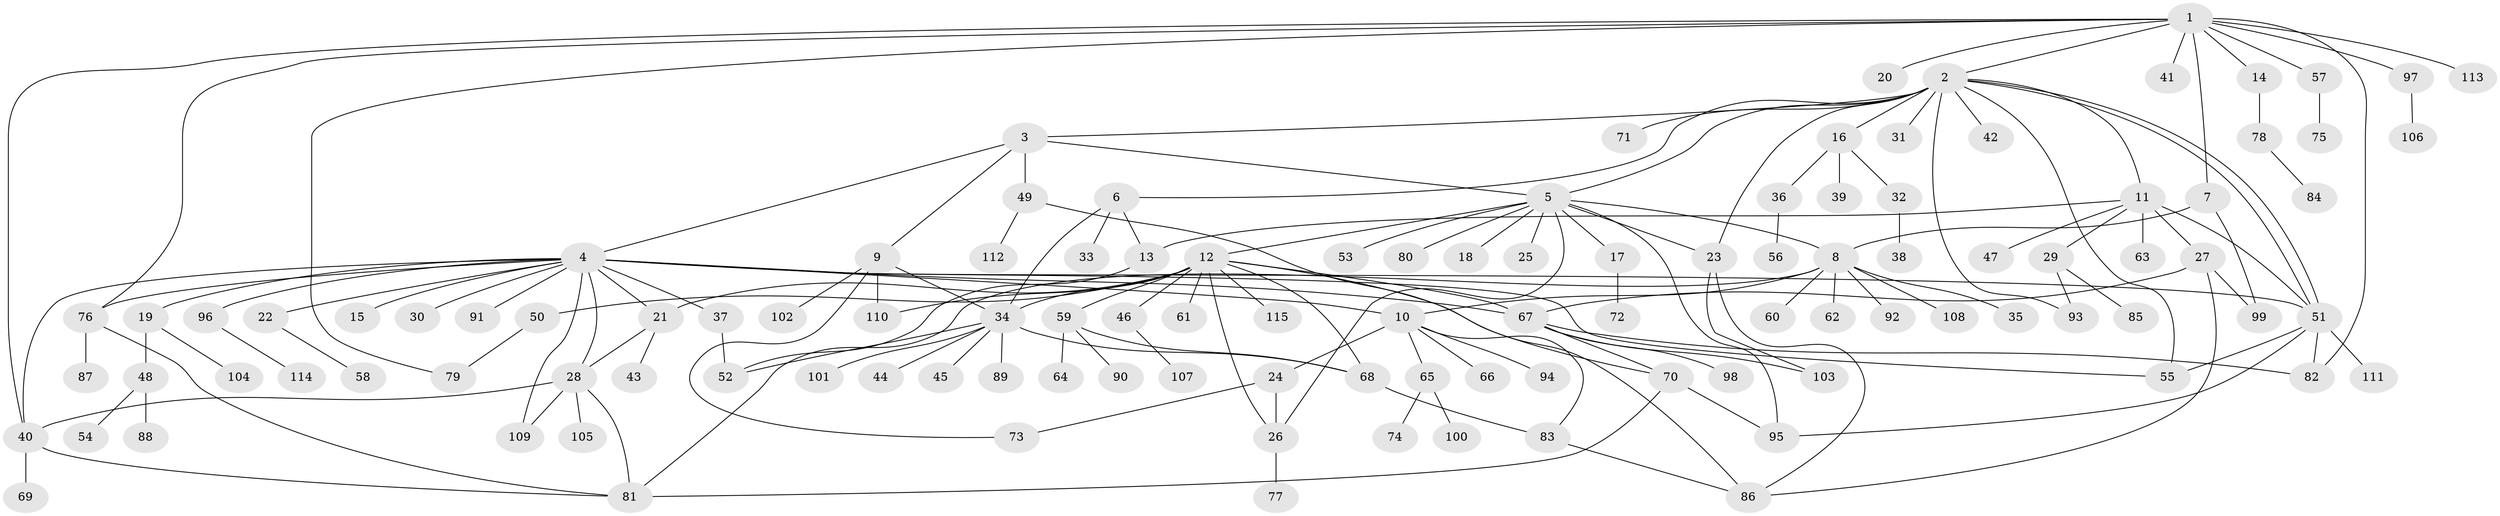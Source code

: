 // coarse degree distribution, {10: 0.028985507246376812, 12: 0.028985507246376812, 5: 0.057971014492753624, 17: 0.014492753623188406, 3: 0.08695652173913043, 9: 0.014492753623188406, 7: 0.014492753623188406, 6: 0.014492753623188406, 1: 0.5652173913043478, 4: 0.057971014492753624, 2: 0.11594202898550725}
// Generated by graph-tools (version 1.1) at 2025/18/03/04/25 18:18:18]
// undirected, 115 vertices, 159 edges
graph export_dot {
graph [start="1"]
  node [color=gray90,style=filled];
  1;
  2;
  3;
  4;
  5;
  6;
  7;
  8;
  9;
  10;
  11;
  12;
  13;
  14;
  15;
  16;
  17;
  18;
  19;
  20;
  21;
  22;
  23;
  24;
  25;
  26;
  27;
  28;
  29;
  30;
  31;
  32;
  33;
  34;
  35;
  36;
  37;
  38;
  39;
  40;
  41;
  42;
  43;
  44;
  45;
  46;
  47;
  48;
  49;
  50;
  51;
  52;
  53;
  54;
  55;
  56;
  57;
  58;
  59;
  60;
  61;
  62;
  63;
  64;
  65;
  66;
  67;
  68;
  69;
  70;
  71;
  72;
  73;
  74;
  75;
  76;
  77;
  78;
  79;
  80;
  81;
  82;
  83;
  84;
  85;
  86;
  87;
  88;
  89;
  90;
  91;
  92;
  93;
  94;
  95;
  96;
  97;
  98;
  99;
  100;
  101;
  102;
  103;
  104;
  105;
  106;
  107;
  108;
  109;
  110;
  111;
  112;
  113;
  114;
  115;
  1 -- 2;
  1 -- 7;
  1 -- 14;
  1 -- 20;
  1 -- 40;
  1 -- 41;
  1 -- 57;
  1 -- 76;
  1 -- 79;
  1 -- 82;
  1 -- 97;
  1 -- 113;
  2 -- 3;
  2 -- 5;
  2 -- 6;
  2 -- 11;
  2 -- 16;
  2 -- 23;
  2 -- 31;
  2 -- 42;
  2 -- 51;
  2 -- 51;
  2 -- 55;
  2 -- 71;
  2 -- 93;
  3 -- 4;
  3 -- 5;
  3 -- 9;
  3 -- 49;
  4 -- 10;
  4 -- 15;
  4 -- 19;
  4 -- 21;
  4 -- 22;
  4 -- 28;
  4 -- 30;
  4 -- 37;
  4 -- 40;
  4 -- 51;
  4 -- 55;
  4 -- 67;
  4 -- 76;
  4 -- 91;
  4 -- 96;
  4 -- 109;
  5 -- 8;
  5 -- 12;
  5 -- 17;
  5 -- 18;
  5 -- 23;
  5 -- 25;
  5 -- 26;
  5 -- 53;
  5 -- 80;
  5 -- 95;
  6 -- 13;
  6 -- 33;
  6 -- 34;
  7 -- 8;
  7 -- 99;
  8 -- 10;
  8 -- 35;
  8 -- 60;
  8 -- 62;
  8 -- 81;
  8 -- 92;
  8 -- 108;
  9 -- 34;
  9 -- 73;
  9 -- 102;
  9 -- 110;
  10 -- 24;
  10 -- 65;
  10 -- 66;
  10 -- 83;
  10 -- 94;
  11 -- 13;
  11 -- 27;
  11 -- 29;
  11 -- 47;
  11 -- 51;
  11 -- 63;
  12 -- 21;
  12 -- 26;
  12 -- 34;
  12 -- 46;
  12 -- 50;
  12 -- 59;
  12 -- 61;
  12 -- 67;
  12 -- 68;
  12 -- 70;
  12 -- 110;
  12 -- 115;
  13 -- 52;
  14 -- 78;
  16 -- 32;
  16 -- 36;
  16 -- 39;
  17 -- 72;
  19 -- 48;
  19 -- 104;
  21 -- 28;
  21 -- 43;
  22 -- 58;
  23 -- 86;
  23 -- 103;
  24 -- 26;
  24 -- 73;
  26 -- 77;
  27 -- 67;
  27 -- 86;
  27 -- 99;
  28 -- 40;
  28 -- 81;
  28 -- 105;
  28 -- 109;
  29 -- 85;
  29 -- 93;
  32 -- 38;
  34 -- 44;
  34 -- 45;
  34 -- 52;
  34 -- 68;
  34 -- 89;
  34 -- 101;
  36 -- 56;
  37 -- 52;
  40 -- 69;
  40 -- 81;
  46 -- 107;
  48 -- 54;
  48 -- 88;
  49 -- 86;
  49 -- 112;
  50 -- 79;
  51 -- 55;
  51 -- 82;
  51 -- 95;
  51 -- 111;
  57 -- 75;
  59 -- 64;
  59 -- 68;
  59 -- 90;
  65 -- 74;
  65 -- 100;
  67 -- 70;
  67 -- 82;
  67 -- 98;
  67 -- 103;
  68 -- 83;
  70 -- 81;
  70 -- 95;
  76 -- 81;
  76 -- 87;
  78 -- 84;
  83 -- 86;
  96 -- 114;
  97 -- 106;
}

